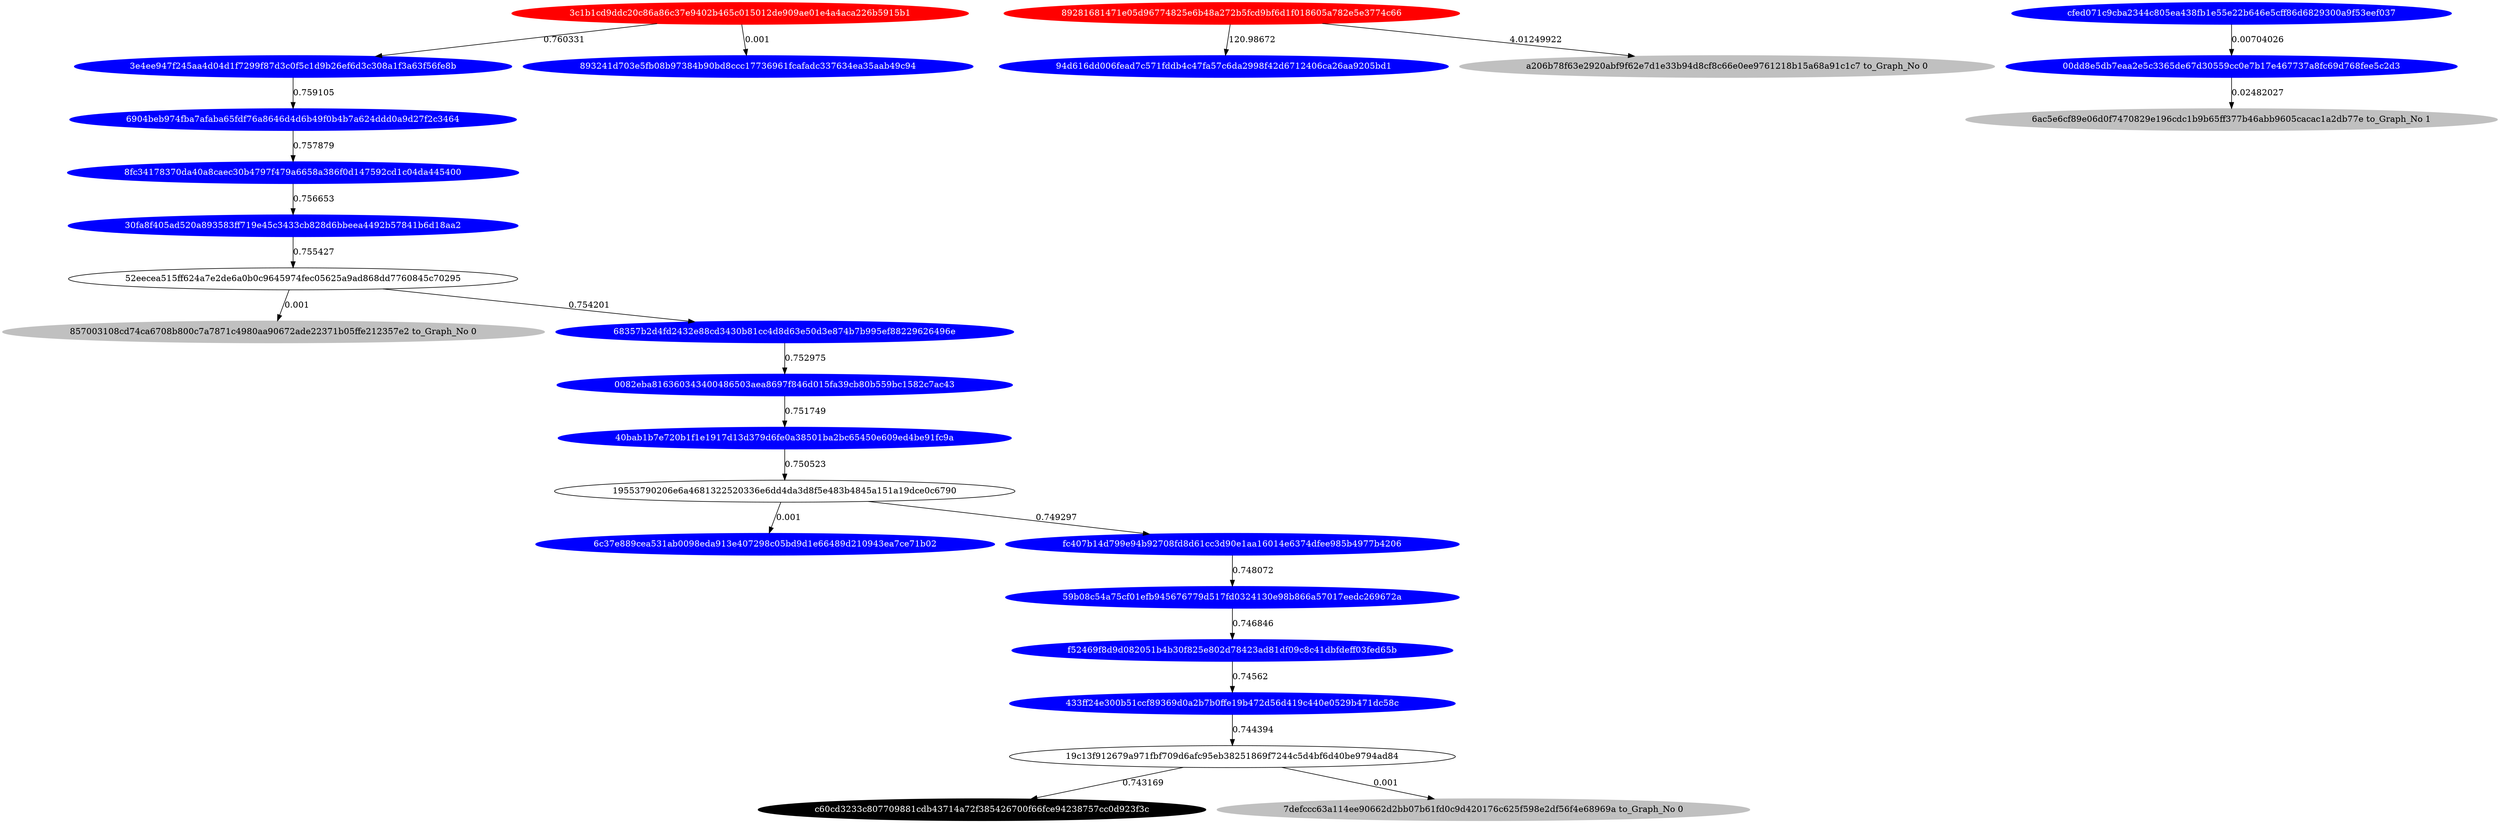 digraph G{rankdir=TB;layout=dot;
"3c1b1cd9ddc20c86a86c37e9402b465c015012de909ae01e4a4aca226b5915b1" [style="solid,filled",color=red,fontcolor=white];
"89281681471e05d96774825e6b48a272b5fcd9bf6d1f018605a782e5e3774c66" [style="solid,filled",color=red,fontcolor=white];
"cfed071c9cba2344c805ea438fb1e55e22b646e5cff86d6829300a9f53eef037" [style="solid,filled",color=blue,fontcolor=white];
"c60cd3233c807709881cdb43714a72f385426700f66fce94238757cc0d923f3c" [style="solid,filled",color=black,fontcolor=white];
"94d616dd006fead7c571fddb4c47fa57c6da2998f42d6712406ca26aa9205bd1" [style="solid,filled",color=blue,fontcolor=white];
"6ac5e6cf89e06d0f7470829e196cdc1b9b65ff377b46abb9605cacac1a2db77e" [style="solid,filled",color=gray,fontcolor=black,label= "6ac5e6cf89e06d0f7470829e196cdc1b9b65ff377b46abb9605cacac1a2db77e to_Graph_No 1"];
"30fa8f405ad520a893583ff719e45c3433cb828d6bbeea4492b57841b6d18aa2" [style="solid,filled",color=blue,fontcolor=white];
"59b08c54a75cf01efb945676779d517fd0324130e98b866a57017eedc269672a" [style="solid,filled",color=blue,fontcolor=white];
"6904beb974fba7afaba65fdf76a8646d4d6b49f0b4b7a624ddd0a9d27f2c3464" [style="solid,filled",color=blue,fontcolor=white];
"00dd8e5db7eaa2e5c3365de67d30559cc0e7b17e467737a8fc69d768fee5c2d3" [style="solid,filled",color=blue,fontcolor=white];
"8fc34178370da40a8caec30b4797f479a6658a386f0d147592cd1c04da445400" [style="solid,filled",color=blue,fontcolor=white];
"40bab1b7e720b1f1e1917d13d379d6fe0a38501ba2bc65450e609ed4be91fc9a" [style="solid,filled",color=blue,fontcolor=white];
"857003108cd74ca6708b800c7a7871c4980aa90672ade22371b05ffe212357e2" [style="solid,filled",color=gray,fontcolor=black,label= "857003108cd74ca6708b800c7a7871c4980aa90672ade22371b05ffe212357e2 to_Graph_No 0"];
"6c37e889cea531ab0098eda913e407298c05bd9d1e66489d210943ea7ce71b02" [style="solid,filled",color=blue,fontcolor=white];
"68357b2d4fd2432e88cd3430b81cc4d8d63e50d3e874b7b995ef88229626496e" [style="solid,filled",color=blue,fontcolor=white];
"3e4ee947f245aa4d04d1f7299f87d3c0f5c1d9b26ef6d3c308a1f3a63f56fe8b" [style="solid,filled",color=blue,fontcolor=white];
"fc407b14d799e94b92708fd8d61cc3d90e1aa16014e6374dfee985b4977b4206" [style="solid,filled",color=blue,fontcolor=white];
"893241d703e5fb08b97384b90bd8ccc17736961fcafadc337634ea35aab49c94" [style="solid,filled",color=blue,fontcolor=white];
"433ff24e300b51ccf89369d0a2b7b0ffe19b472d56d419c440e0529b471dc58c" [style="solid,filled",color=blue,fontcolor=white];
"a206b78f63e2920abf9f62e7d1e33b94d8cf8c66e0ee9761218b15a68a91c1c7" [style="solid,filled",color=gray,fontcolor=black,label= "a206b78f63e2920abf9f62e7d1e33b94d8cf8c66e0ee9761218b15a68a91c1c7 to_Graph_No 0"];
"0082eba816360343400486503aea8697f846d015fa39cb80b559bc1582c7ac43" [style="solid,filled",color=blue,fontcolor=white];
"f52469f8d9d082051b4b30f825e802d78423ad81df09c8c41dbfdeff03fed65b" [style="solid,filled",color=blue,fontcolor=white];
"7defccc63a114ee90662d2bb07b61fd0c9d420176c625f598e2df56f4e68969a" [style="solid,filled",color=gray,fontcolor=black,label= "7defccc63a114ee90662d2bb07b61fd0c9d420176c625f598e2df56f4e68969a to_Graph_No 0"];
"f52469f8d9d082051b4b30f825e802d78423ad81df09c8c41dbfdeff03fed65b" -> "433ff24e300b51ccf89369d0a2b7b0ffe19b472d56d419c440e0529b471dc58c" [label=0.74562];
"00dd8e5db7eaa2e5c3365de67d30559cc0e7b17e467737a8fc69d768fee5c2d3" -> "6ac5e6cf89e06d0f7470829e196cdc1b9b65ff377b46abb9605cacac1a2db77e" [label=0.02482027];
"40bab1b7e720b1f1e1917d13d379d6fe0a38501ba2bc65450e609ed4be91fc9a" -> "19553790206e6a4681322520336e6dd4da3d8f5e483b4845a151a19dce0c6790" [label=0.750523];
"52eecea515ff624a7e2de6a0b0c9645974fec05625a9ad868dd7760845c70295" -> "857003108cd74ca6708b800c7a7871c4980aa90672ade22371b05ffe212357e2" [label=0.001];
"19553790206e6a4681322520336e6dd4da3d8f5e483b4845a151a19dce0c6790" -> "fc407b14d799e94b92708fd8d61cc3d90e1aa16014e6374dfee985b4977b4206" [label=0.749297];
"89281681471e05d96774825e6b48a272b5fcd9bf6d1f018605a782e5e3774c66" -> "a206b78f63e2920abf9f62e7d1e33b94d8cf8c66e0ee9761218b15a68a91c1c7" [label=4.01249922];
"fc407b14d799e94b92708fd8d61cc3d90e1aa16014e6374dfee985b4977b4206" -> "59b08c54a75cf01efb945676779d517fd0324130e98b866a57017eedc269672a" [label=0.748072];
"3e4ee947f245aa4d04d1f7299f87d3c0f5c1d9b26ef6d3c308a1f3a63f56fe8b" -> "6904beb974fba7afaba65fdf76a8646d4d6b49f0b4b7a624ddd0a9d27f2c3464" [label=0.759105];
"30fa8f405ad520a893583ff719e45c3433cb828d6bbeea4492b57841b6d18aa2" -> "52eecea515ff624a7e2de6a0b0c9645974fec05625a9ad868dd7760845c70295" [label=0.755427];
"52eecea515ff624a7e2de6a0b0c9645974fec05625a9ad868dd7760845c70295" -> "68357b2d4fd2432e88cd3430b81cc4d8d63e50d3e874b7b995ef88229626496e" [label=0.754201];
"6904beb974fba7afaba65fdf76a8646d4d6b49f0b4b7a624ddd0a9d27f2c3464" -> "8fc34178370da40a8caec30b4797f479a6658a386f0d147592cd1c04da445400" [label=0.757879];
"19c13f912679a971fbf709d6afc95eb38251869f7244c5d4bf6d40be9794ad84" -> "c60cd3233c807709881cdb43714a72f385426700f66fce94238757cc0d923f3c" [label=0.743169];
"59b08c54a75cf01efb945676779d517fd0324130e98b866a57017eedc269672a" -> "f52469f8d9d082051b4b30f825e802d78423ad81df09c8c41dbfdeff03fed65b" [label=0.746846];
"3c1b1cd9ddc20c86a86c37e9402b465c015012de909ae01e4a4aca226b5915b1" -> "3e4ee947f245aa4d04d1f7299f87d3c0f5c1d9b26ef6d3c308a1f3a63f56fe8b" [label=0.760331];
"68357b2d4fd2432e88cd3430b81cc4d8d63e50d3e874b7b995ef88229626496e" -> "0082eba816360343400486503aea8697f846d015fa39cb80b559bc1582c7ac43" [label=0.752975];
"19c13f912679a971fbf709d6afc95eb38251869f7244c5d4bf6d40be9794ad84" -> "7defccc63a114ee90662d2bb07b61fd0c9d420176c625f598e2df56f4e68969a" [label=0.001];
"433ff24e300b51ccf89369d0a2b7b0ffe19b472d56d419c440e0529b471dc58c" -> "19c13f912679a971fbf709d6afc95eb38251869f7244c5d4bf6d40be9794ad84" [label=0.744394];
"3c1b1cd9ddc20c86a86c37e9402b465c015012de909ae01e4a4aca226b5915b1" -> "893241d703e5fb08b97384b90bd8ccc17736961fcafadc337634ea35aab49c94" [label=0.001];
"8fc34178370da40a8caec30b4797f479a6658a386f0d147592cd1c04da445400" -> "30fa8f405ad520a893583ff719e45c3433cb828d6bbeea4492b57841b6d18aa2" [label=0.756653];
"19553790206e6a4681322520336e6dd4da3d8f5e483b4845a151a19dce0c6790" -> "6c37e889cea531ab0098eda913e407298c05bd9d1e66489d210943ea7ce71b02" [label=0.001];
"89281681471e05d96774825e6b48a272b5fcd9bf6d1f018605a782e5e3774c66" -> "94d616dd006fead7c571fddb4c47fa57c6da2998f42d6712406ca26aa9205bd1" [label=120.98672];
"cfed071c9cba2344c805ea438fb1e55e22b646e5cff86d6829300a9f53eef037" -> "00dd8e5db7eaa2e5c3365de67d30559cc0e7b17e467737a8fc69d768fee5c2d3" [label=0.00704026];
"0082eba816360343400486503aea8697f846d015fa39cb80b559bc1582c7ac43" -> "40bab1b7e720b1f1e1917d13d379d6fe0a38501ba2bc65450e609ed4be91fc9a" [label=0.751749];
}